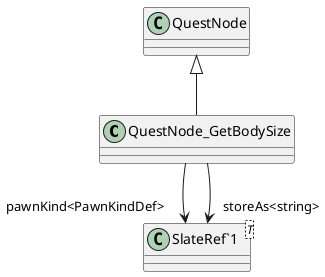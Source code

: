 @startuml
class QuestNode_GetBodySize {
}
class "SlateRef`1"<T> {
}
QuestNode <|-- QuestNode_GetBodySize
QuestNode_GetBodySize --> "pawnKind<PawnKindDef>" "SlateRef`1"
QuestNode_GetBodySize --> "storeAs<string>" "SlateRef`1"
@enduml
